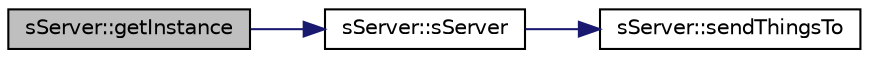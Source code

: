 digraph "sServer::getInstance"
{
  edge [fontname="Helvetica",fontsize="10",labelfontname="Helvetica",labelfontsize="10"];
  node [fontname="Helvetica",fontsize="10",shape=record];
  rankdir="LR";
  Node1 [label="sServer::getInstance",height=0.2,width=0.4,color="black", fillcolor="grey75", style="filled" fontcolor="black"];
  Node1 -> Node2 [color="midnightblue",fontsize="10",style="solid",fontname="Helvetica"];
  Node2 [label="sServer::sServer",height=0.2,width=0.4,color="black", fillcolor="white", style="filled",URL="$classs_server.html#ade1889963bc8ec1d6c184f900f1c4977"];
  Node2 -> Node3 [color="midnightblue",fontsize="10",style="solid",fontname="Helvetica"];
  Node3 [label="sServer::sendThingsTo",height=0.2,width=0.4,color="black", fillcolor="white", style="filled",URL="$classs_server.html#abcd4016d1b93c045f0847a48afee0ac2"];
}
